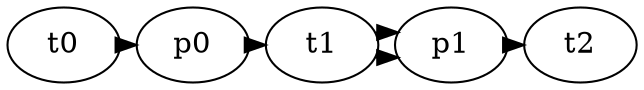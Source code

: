 digraph A {
splines = ortho
rankdir=LR;
ratio=fill
graph [pad="0.05", nodesep="0.15", ranksep="0.02"];
margin=0;
// size="3,5!"
p0
p1

t0
t1
t2

p0 -> t1 
p1 -> t2

t0 -> p0
t1 -> p1
t1 -> p1
}
